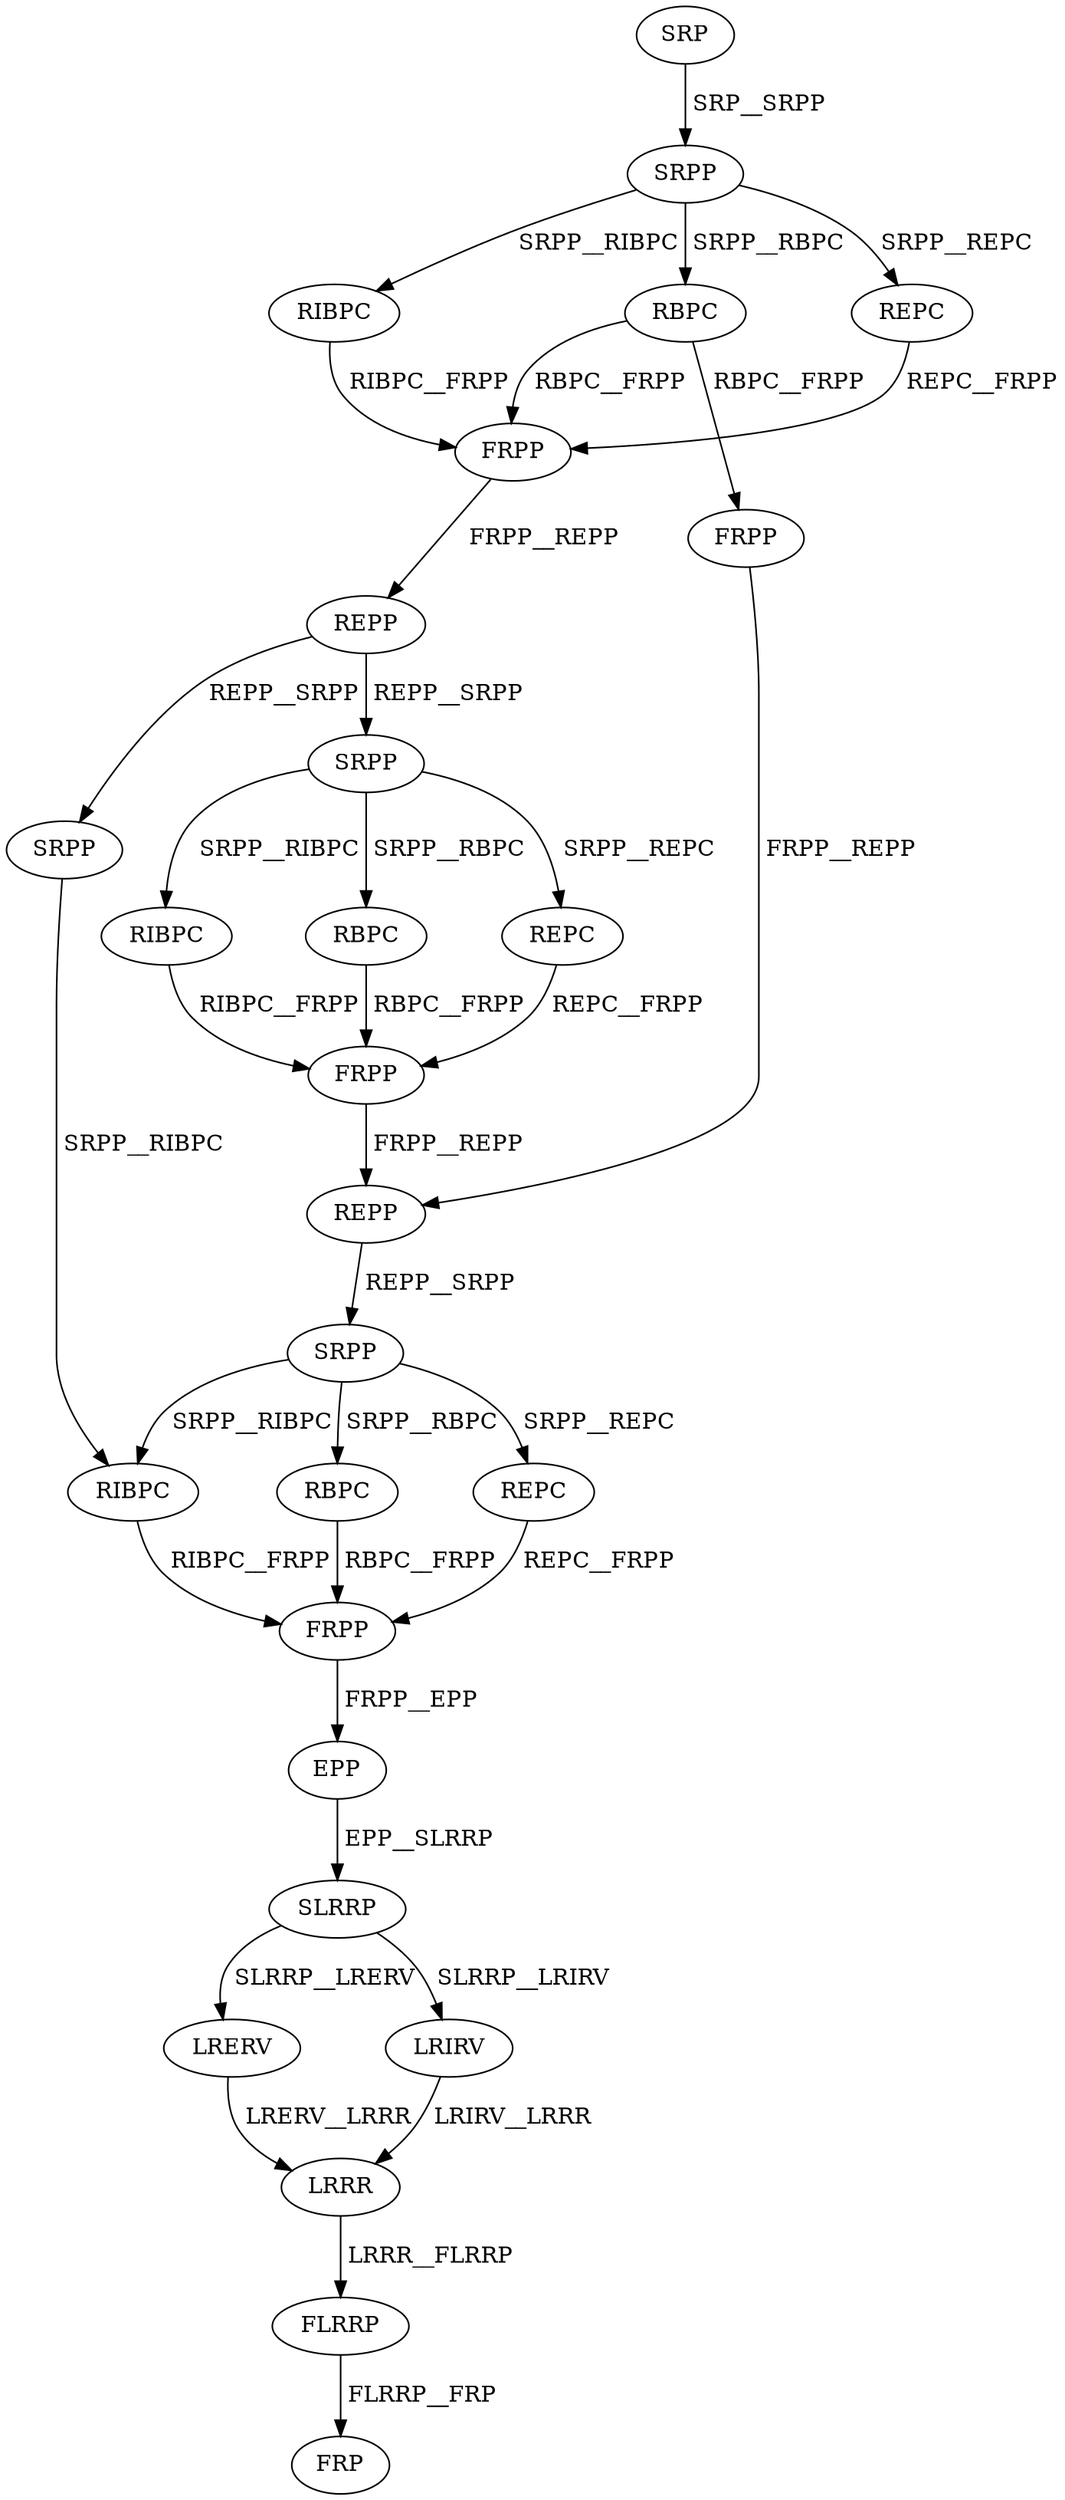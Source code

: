 digraph G { 
1 [label="SRP",color=black,fontcolor=black];
2 [label="SRPP",color=black,fontcolor=black];
3 [label="REPC",color=black,fontcolor=black];
4 [label="RIBPC",color=black,fontcolor=black];
5 [label="RBPC",color=black,fontcolor=black];
6 [label="FRPP",color=black,fontcolor=black];
7 [label="REPP",color=black,fontcolor=black];
8 [label="SRPP",color=black,fontcolor=black];
9 [label="FRPP",color=black,fontcolor=black];
10 [label="REPC",color=black,fontcolor=black];
11 [label="RIBPC",color=black,fontcolor=black];
12 [label="RBPC",color=black,fontcolor=black];
13 [label="FRPP",color=black,fontcolor=black];
14 [label="SRPP",color=black,fontcolor=black];
15 [label="REPP",color=black,fontcolor=black];
16 [label="SRPP",color=black,fontcolor=black];
17 [label="RIBPC",color=black,fontcolor=black];
18 [label="REPC",color=black,fontcolor=black];
19 [label="RBPC",color=black,fontcolor=black];
20 [label="FRPP",color=black,fontcolor=black];
21 [label="EPP",color=black,fontcolor=black];
22 [label="SLRRP",color=black,fontcolor=black];
23 [label="LRERV",color=black,fontcolor=black];
24 [label="LRIRV",color=black,fontcolor=black];
25 [label="LRRR",color=black,fontcolor=black];
26 [label="FLRRP",color=black,fontcolor=black];
27 [label="FRP",color=black,fontcolor=black];
1->2[label=" SRP__SRPP",color=black,fontcolor=black];
2->3[label=" SRPP__REPC",color=black,fontcolor=black];
2->4[label=" SRPP__RIBPC",color=black,fontcolor=black];
2->5[label=" SRPP__RBPC",color=black,fontcolor=black];
3->6[label=" REPC__FRPP",color=black,fontcolor=black];
4->6[label=" RIBPC__FRPP",color=black,fontcolor=black];
5->6[label=" RBPC__FRPP",color=black,fontcolor=black];
5->9[label=" RBPC__FRPP",color=black,fontcolor=black];
6->7[label=" FRPP__REPP",color=black,fontcolor=black];
7->8[label=" REPP__SRPP",color=black,fontcolor=black];
7->14[label=" REPP__SRPP",color=black,fontcolor=black];
8->10[label=" SRPP__REPC",color=black,fontcolor=black];
8->11[label=" SRPP__RIBPC",color=black,fontcolor=black];
8->12[label=" SRPP__RBPC",color=black,fontcolor=black];
9->15[label=" FRPP__REPP",color=black,fontcolor=black];
10->13[label=" REPC__FRPP",color=black,fontcolor=black];
11->13[label=" RIBPC__FRPP",color=black,fontcolor=black];
12->13[label=" RBPC__FRPP",color=black,fontcolor=black];
13->15[label=" FRPP__REPP",color=black,fontcolor=black];
14->17[label=" SRPP__RIBPC",color=black,fontcolor=black];
15->16[label=" REPP__SRPP",color=black,fontcolor=black];
16->17[label=" SRPP__RIBPC",color=black,fontcolor=black];
16->18[label=" SRPP__REPC",color=black,fontcolor=black];
16->19[label=" SRPP__RBPC",color=black,fontcolor=black];
17->20[label=" RIBPC__FRPP",color=black,fontcolor=black];
18->20[label=" REPC__FRPP",color=black,fontcolor=black];
19->20[label=" RBPC__FRPP",color=black,fontcolor=black];
20->21[label=" FRPP__EPP",color=black,fontcolor=black];
21->22[label=" EPP__SLRRP",color=black,fontcolor=black];
22->23[label=" SLRRP__LRERV",color=black,fontcolor=black];
22->24[label=" SLRRP__LRIRV",color=black,fontcolor=black];
23->25[label=" LRERV__LRRR",color=black,fontcolor=black];
24->25[label=" LRIRV__LRRR",color=black,fontcolor=black];
25->26[label=" LRRR__FLRRP",color=black,fontcolor=black];
26->27[label=" FLRRP__FRP",color=black,fontcolor=black];
}
